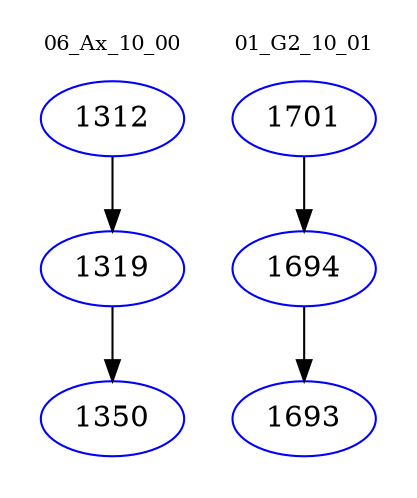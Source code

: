 digraph{
subgraph cluster_0 {
color = white
label = "06_Ax_10_00";
fontsize=10;
T0_1312 [label="1312", color="blue"]
T0_1312 -> T0_1319 [color="black"]
T0_1319 [label="1319", color="blue"]
T0_1319 -> T0_1350 [color="black"]
T0_1350 [label="1350", color="blue"]
}
subgraph cluster_1 {
color = white
label = "01_G2_10_01";
fontsize=10;
T1_1701 [label="1701", color="blue"]
T1_1701 -> T1_1694 [color="black"]
T1_1694 [label="1694", color="blue"]
T1_1694 -> T1_1693 [color="black"]
T1_1693 [label="1693", color="blue"]
}
}
